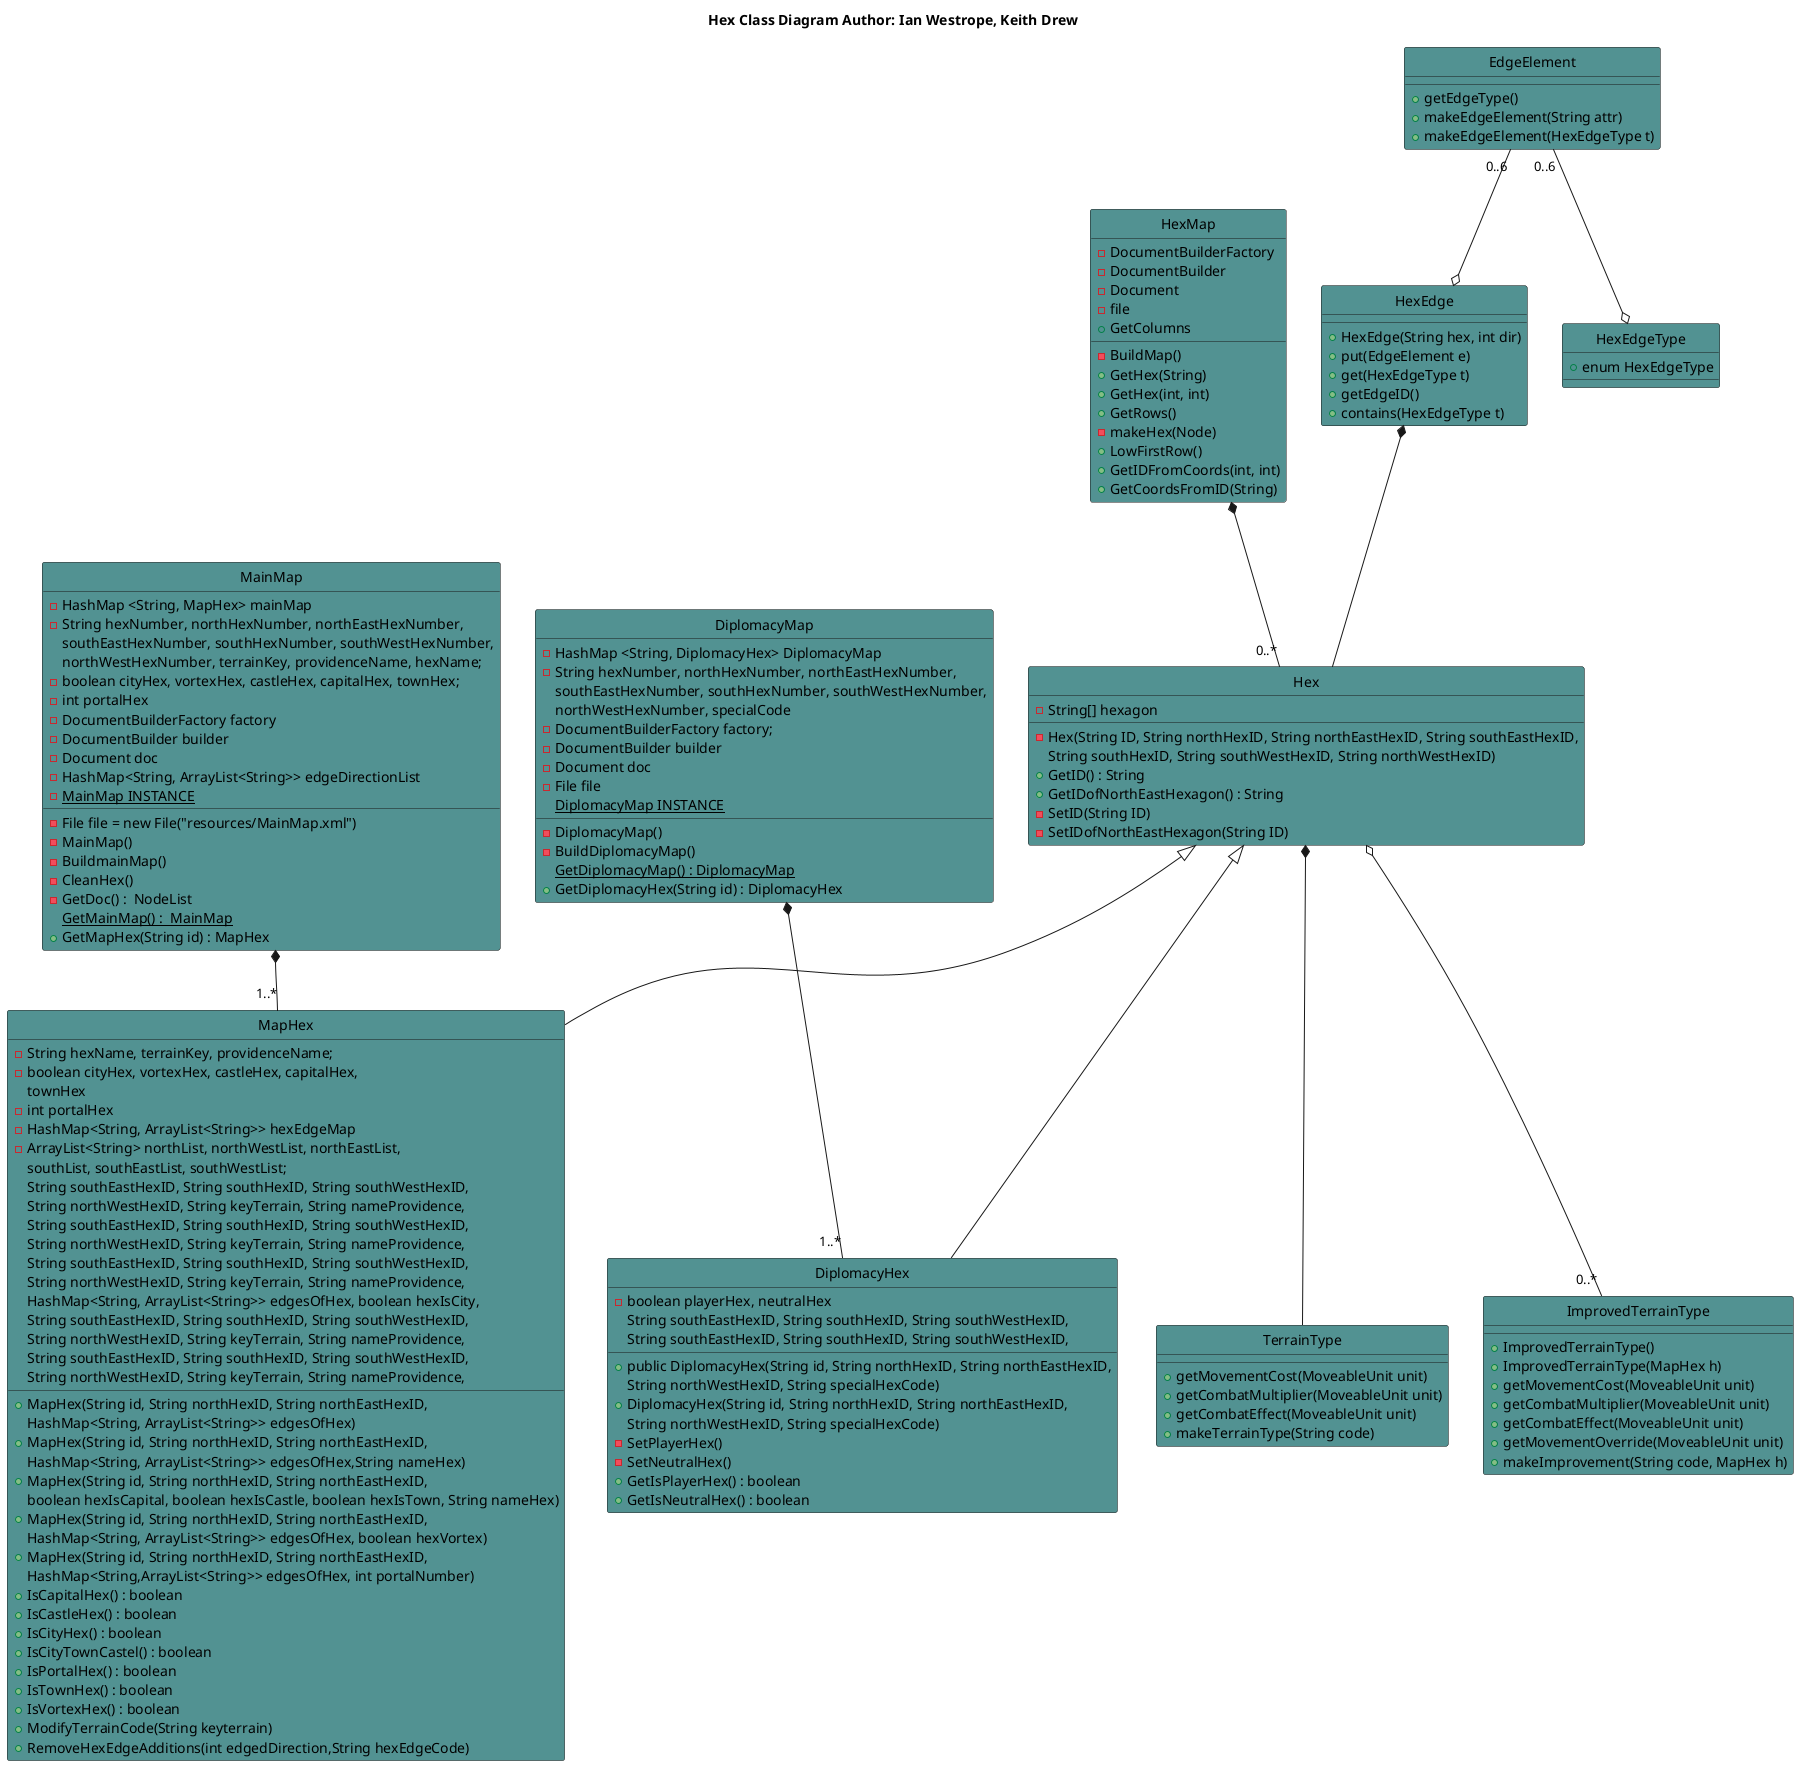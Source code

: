 @startuml
hide circles
title <b>Hex Class Diagram<b> Author: Ian Westrope, Keith Drew

MainMap *-- "1..*" MapHex
Hex <|-- MapHex
Hex <|-- DiplomacyHex
DiplomacyMap *-- "1..*" DiplomacyHex
HexMap *-- "0..*" Hex
HexEdge *-- Hex
EdgeElement "0..6" --o HexEdge
EdgeElement "0..6" --o HexEdgeType
Hex *-- TerrainType
Hex o-- "0..*" ImprovedTerrainType

class ImprovedTerrainType #529292{
+ImprovedTerrainType()
+ImprovedTerrainType(MapHex h)
+getMovementCost(MoveableUnit unit)
+getCombatMultiplier(MoveableUnit unit)
+getCombatEffect(MoveableUnit unit)
+getMovementOverride(MoveableUnit unit)
+makeImprovement(String code, MapHex h)
}

class TerrainType #529292{
+getMovementCost(MoveableUnit unit)
+getCombatMultiplier(MoveableUnit unit)
+getCombatEffect(MoveableUnit unit)
+makeTerrainType(String code)
}

class HexEdgeType #529292{
+enum HexEdgeType
}

class EdgeElement #529292{
+getEdgeType()
+makeEdgeElement(String attr)
+makeEdgeElement(HexEdgeType t)
}

class HexEdge #529292{
+HexEdge(String hex, int dir)
+put(EdgeElement e)
+get(HexEdgeType t)
+getEdgeID()
+contains(HexEdgeType t)
}
   

class HexMap #529292{
-DocumentBuilderFactory
-DocumentBuilder
-Document
-file
-BuildMap()
+GetHex(String)
+GetHex(int, int)
+GetRows()
+GetColumns
-makeHex(Node)
+LowFirstRow()
+GetIDFromCoords(int, int)
+GetCoordsFromID(String)

}


class MainMap #529292 {
 -HashMap <String, MapHex> mainMap
 -String hexNumber, northHexNumber, northEastHexNumber, 
            southEastHexNumber, southHexNumber, southWestHexNumber,
            northWestHexNumber, terrainKey, providenceName, hexName;
 -boolean cityHex, vortexHex, castleHex, capitalHex, townHex;
-int portalHex
 -DocumentBuilderFactory factory
 -DocumentBuilder builder
 -Document doc
 -File file = new File("resources/MainMap.xml")
 -HashMap<String, ArrayList<String>> edgeDirectionList
-{static}MainMap INSTANCE
-MainMap()
-BuildmainMap()
-CleanHex()
-GetDoc() :  NodeList
{static} GetMainMap() :  MainMap
+GetMapHex(String id) : MapHex
}

class Hex #529292 {
-String[] hexagon
-Hex(String ID, String northHexID, String northEastHexID, String southEastHexID, 
          String southHexID, String southWestHexID, String northWestHexID)
+GetID() : String
+GetIDofNorthEastHexagon() : String 
-SetID(String ID)
-SetIDofNorthEastHexagon(String ID)
}

class MapHex #529292 {
-String hexName, terrainKey, providenceName;
-boolean cityHex, vortexHex, castleHex, capitalHex, 
townHex
-int portalHex
-HashMap<String, ArrayList<String>> hexEdgeMap
-ArrayList<String> northList, northWestList, northEastList, 
southList, southEastList, southWestList;
+MapHex(String id, String northHexID, String northEastHexID, 
                  String southEastHexID, String southHexID, String southWestHexID, 
                  String northWestHexID, String keyTerrain, String nameProvidence,
                  HashMap<String, ArrayList<String>> edgesOfHex)
+MapHex(String id, String northHexID, String northEastHexID, 
                  String southEastHexID, String southHexID, String southWestHexID, 
                  String northWestHexID, String keyTerrain, String nameProvidence, 
                  HashMap<String, ArrayList<String>> edgesOfHex,String nameHex)
+MapHex(String id, String northHexID, String northEastHexID, 
                  String southEastHexID, String southHexID, String southWestHexID, 
                  String northWestHexID, String keyTerrain, String nameProvidence, 
                  HashMap<String, ArrayList<String>> edgesOfHex, boolean hexIsCity, 
                  boolean hexIsCapital, boolean hexIsCastle, boolean hexIsTown, String nameHex)
+MapHex(String id, String northHexID, String northEastHexID, 
                  String southEastHexID, String southHexID, String southWestHexID, 
                  String northWestHexID, String keyTerrain, String nameProvidence, 
                  HashMap<String, ArrayList<String>> edgesOfHex, boolean hexVortex)
+MapHex(String id, String northHexID, String northEastHexID, 
                  String southEastHexID, String southHexID, String southWestHexID, 
                  String northWestHexID, String keyTerrain, String nameProvidence, 
                  HashMap<String,ArrayList<String>> edgesOfHex, int portalNumber)
+IsCapitalHex() : boolean
+IsCastleHex() : boolean
+IsCityHex() : boolean
+IsCityTownCastel() : boolean
+IsPortalHex() : boolean
+IsTownHex() : boolean 
+IsVortexHex() : boolean 
+ModifyTerrainCode(String keyterrain)
+RemoveHexEdgeAdditions(int edgedDirection,String hexEdgeCode)
}

class DiplomacyMap #529292 {
-HashMap <String, DiplomacyHex> DiplomacyMap
-String hexNumber, northHexNumber, northEastHexNumber, 
            southEastHexNumber, southHexNumber, southWestHexNumber,
            northWestHexNumber, specialCode
 -DocumentBuilderFactory factory;
 -DocumentBuilder builder
-Document doc
-File file
{static}DiplomacyMap INSTANCE
-DiplomacyMap()
-BuildDiplomacyMap()
{static}GetDiplomacyMap() : DiplomacyMap
+GetDiplomacyHex(String id) : DiplomacyHex 
}

class DiplomacyHex #529292 {
-boolean playerHex, neutralHex
+public DiplomacyHex(String id, String northHexID, String northEastHexID, 
                            String southEastHexID, String southHexID, String southWestHexID, 
                            String northWestHexID, String specialHexCode)
+DiplomacyHex(String id, String northHexID, String northEastHexID, 
                            String southEastHexID, String southHexID, String southWestHexID, 
                            String northWestHexID, String specialHexCode)
-SetPlayerHex()
-SetNeutralHex()
+GetIsPlayerHex() : boolean 
+GetIsNeutralHex() : boolean 
}

@enduml